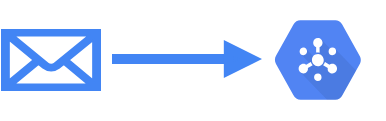 <mxfile version="17.4.2" type="device" pages="2"><diagram id="k0Olx4ltITtgxryDz7Cr" name="icon"><mxGraphModel dx="1566" dy="891" grid="1" gridSize="10" guides="1" tooltips="1" connect="1" arrows="1" fold="1" page="1" pageScale="1" pageWidth="300" pageHeight="300" math="0" shadow="0"><root><mxCell id="0"/><mxCell id="1" parent="0"/><mxCell id="OseqsTYRTKR64DqZ0O-i-8" value="" style="endArrow=block;html=1;rounded=0;strokeWidth=5;endFill=1;strokeColor=#4285F4;" parent="1" edge="1"><mxGeometry width="50" height="50" relative="1" as="geometry"><mxPoint x="100" y="134.5" as="sourcePoint"/><mxPoint x="175" y="134.5" as="targetPoint"/></mxGeometry></mxCell><mxCell id="OseqsTYRTKR64DqZ0O-i-15" value="" style="shape=mxgraph.signs.tech.mail;html=1;pointerEvents=1;fillColor=#4285F4;strokeColor=#4285F4;verticalLabelPosition=bottom;verticalAlign=top;align=center;fontColor=#66B2FF;" parent="1" vertex="1"><mxGeometry x="45" y="120" width="49" height="30" as="geometry"/></mxCell><mxCell id="GFAwuNxBrQhppFmSWF9p-1" value="" style="sketch=0;html=1;fillColor=#5184F3;strokeColor=none;verticalAlign=top;labelPosition=center;verticalLabelPosition=bottom;align=center;spacingTop=-6;fontSize=11;fontStyle=1;fontColor=#999999;shape=mxgraph.gcp2.hexIcon;prIcon=cloud_pubsub" vertex="1" parent="1"><mxGeometry x="170" y="105.75" width="66" height="58.5" as="geometry"/></mxCell></root></mxGraphModel></diagram><diagram id="zMPq7aujsxYJMX_WqC-C" name="flow"><mxGraphModel dx="1276" dy="1054" grid="1" gridSize="10" guides="1" tooltips="1" connect="1" arrows="1" fold="1" page="1" pageScale="1" pageWidth="1100" pageHeight="850" math="0" shadow="0"><root><mxCell id="M1sCfE3gzL6uYnUX9_xp-0"/><mxCell id="M1sCfE3gzL6uYnUX9_xp-1" parent="M1sCfE3gzL6uYnUX9_xp-0"/><mxCell id="rLaA8dZri9tpP_nyw9uK-10" value="" style="endArrow=block;html=1;rounded=0;strokeWidth=2;endFill=1;strokeColor=#4285F4;entryX=0;entryY=0.5;entryDx=0;entryDy=0;exitX=1;exitY=0.5;exitDx=0;exitDy=0;" parent="M1sCfE3gzL6uYnUX9_xp-1" source="z0QxJc3TAkPYBt8bKQN4-10" target="z0QxJc3TAkPYBt8bKQN4-13" edge="1"><mxGeometry width="50" height="50" relative="1" as="geometry"><mxPoint x="420" y="313" as="sourcePoint"/><mxPoint x="540" y="313" as="targetPoint"/></mxGeometry></mxCell><mxCell id="z0QxJc3TAkPYBt8bKQN4-1" value="has new message?" style="text;html=1;align=center;verticalAlign=middle;resizable=0;points=[];autosize=1;strokeColor=none;fillColor=none;" vertex="1" parent="M1sCfE3gzL6uYnUX9_xp-1"><mxGeometry x="200" y="190" width="120" height="20" as="geometry"/></mxCell><mxCell id="z0QxJc3TAkPYBt8bKQN4-4" value="copy to Pub/Sub" style="text;html=1;align=center;verticalAlign=middle;resizable=0;points=[];autosize=1;strokeColor=none;fillColor=none;" vertex="1" parent="M1sCfE3gzL6uYnUX9_xp-1"><mxGeometry x="510" y="230" width="100" height="20" as="geometry"/></mxCell><mxCell id="z0QxJc3TAkPYBt8bKQN4-13" value="" style="strokeColor=#dddddd;shadow=1;strokeWidth=1;rounded=1;absoluteArcSize=1;arcSize=2;fontColor=#000000;" vertex="1" parent="M1sCfE3gzL6uYnUX9_xp-1"><mxGeometry x="600" y="280" width="150" height="60" as="geometry"/></mxCell><mxCell id="z0QxJc3TAkPYBt8bKQN4-14" value="&lt;font color=&quot;#000000&quot;&gt;Cloud&lt;br&gt;Pub/Sub&lt;/font&gt;" style="sketch=0;dashed=0;connectable=0;html=1;fillColor=#5184F3;strokeColor=none;shape=mxgraph.gcp2.hexIcon;prIcon=cloud_pubsub;part=1;labelPosition=right;verticalLabelPosition=middle;align=left;verticalAlign=middle;spacingLeft=5;fontColor=#999999;fontSize=12;" vertex="1" parent="z0QxJc3TAkPYBt8bKQN4-13"><mxGeometry y="0.5" width="44" height="39" relative="1" as="geometry"><mxPoint x="5" y="-19.5" as="offset"/></mxGeometry></mxCell><mxCell id="z0QxJc3TAkPYBt8bKQN4-16" value="" style="group" vertex="1" connectable="0" parent="M1sCfE3gzL6uYnUX9_xp-1"><mxGeometry x="320" y="180" width="150" height="60" as="geometry"/></mxCell><mxCell id="z0QxJc3TAkPYBt8bKQN4-10" value="" style="strokeColor=#dddddd;shadow=1;strokeWidth=1;rounded=1;absoluteArcSize=1;arcSize=2;fontColor=#000000;" vertex="1" parent="z0QxJc3TAkPYBt8bKQN4-16"><mxGeometry width="150" height="60" as="geometry"/></mxCell><mxCell id="z0QxJc3TAkPYBt8bKQN4-12" value="" style="shape=mxgraph.signs.tech.mail;html=1;pointerEvents=1;fillColor=#4285F4;strokeColor=#4285F4;verticalLabelPosition=bottom;verticalAlign=top;align=center;fontColor=#66B2FF;strokeWidth=0;" vertex="1" parent="z0QxJc3TAkPYBt8bKQN4-16"><mxGeometry x="20" y="20" width="30" height="20" as="geometry"/></mxCell><mxCell id="z0QxJc3TAkPYBt8bKQN4-15" value="Inbox" style="text;html=1;align=center;verticalAlign=middle;resizable=0;points=[];autosize=1;strokeColor=none;fillColor=none;" vertex="1" parent="z0QxJc3TAkPYBt8bKQN4-16"><mxGeometry x="60" y="20" width="40" height="20" as="geometry"/></mxCell><mxCell id="z0QxJc3TAkPYBt8bKQN4-17" value="" style="group" vertex="1" connectable="0" parent="M1sCfE3gzL6uYnUX9_xp-1"><mxGeometry x="40" y="180" width="150" height="60" as="geometry"/></mxCell><mxCell id="z0QxJc3TAkPYBt8bKQN4-18" value="" style="strokeColor=#dddddd;shadow=1;strokeWidth=1;rounded=1;absoluteArcSize=1;arcSize=2;fontColor=#000000;" vertex="1" parent="z0QxJc3TAkPYBt8bKQN4-17"><mxGeometry width="150" height="60" as="geometry"/></mxCell><mxCell id="z0QxJc3TAkPYBt8bKQN4-20" value="app poller" style="text;html=1;align=center;verticalAlign=middle;resizable=0;points=[];autosize=1;strokeColor=none;fillColor=none;" vertex="1" parent="z0QxJc3TAkPYBt8bKQN4-17"><mxGeometry x="45" y="20" width="70" height="20" as="geometry"/></mxCell><mxCell id="z0QxJc3TAkPYBt8bKQN4-21" value="" style="sketch=0;html=1;aspect=fixed;strokeColor=none;shadow=0;align=center;verticalAlign=top;fillColor=#3B8DF1;shape=mxgraph.gcp2.gear;fontColor=#000000;" vertex="1" parent="z0QxJc3TAkPYBt8bKQN4-17"><mxGeometry x="15" y="15" width="30" height="30" as="geometry"/></mxCell><mxCell id="z0QxJc3TAkPYBt8bKQN4-23" value="&lt;meta charset=&quot;utf-8&quot;&gt;&lt;span style=&quot;color: rgb(0, 0, 0); font-family: helvetica; font-size: 12px; font-style: normal; font-weight: 400; letter-spacing: normal; text-align: center; text-indent: 0px; text-transform: none; word-spacing: 0px; background-color: rgb(248, 249, 250); display: inline; float: none;&quot;&gt;On schedule check for new messages &amp;amp; move to Pub/Sub&lt;/span&gt;" style="text;whiteSpace=wrap;html=1;fontColor=#000000;" vertex="1" parent="M1sCfE3gzL6uYnUX9_xp-1"><mxGeometry x="40" y="245" width="179" height="38" as="geometry"/></mxCell><mxCell id="z0QxJc3TAkPYBt8bKQN4-25" value="" style="strokeColor=#dddddd;shadow=1;strokeWidth=1;rounded=1;absoluteArcSize=1;arcSize=2;fontColor=#000000;" vertex="1" parent="M1sCfE3gzL6uYnUX9_xp-1"><mxGeometry x="415.5" y="400" width="149" height="60" as="geometry"/></mxCell><mxCell id="z0QxJc3TAkPYBt8bKQN4-26" value="&lt;font color=&quot;#000000&quot;&gt;Cloud&lt;br&gt;Function&lt;/font&gt;" style="sketch=0;dashed=0;connectable=0;html=1;fillColor=#5184F3;strokeColor=none;shape=mxgraph.gcp2.hexIcon;prIcon=cloud_functions;part=1;labelPosition=right;verticalLabelPosition=middle;align=left;verticalAlign=middle;spacingLeft=5;fontColor=#999999;fontSize=12;" vertex="1" parent="z0QxJc3TAkPYBt8bKQN4-25"><mxGeometry y="0.5" width="44" height="39" relative="1" as="geometry"><mxPoint x="5" y="-19.5" as="offset"/></mxGeometry></mxCell><mxCell id="z0QxJc3TAkPYBt8bKQN4-31" value="" style="strokeColor=#dddddd;shadow=1;strokeWidth=1;rounded=1;absoluteArcSize=1;arcSize=2;fontColor=#000000;" vertex="1" parent="M1sCfE3gzL6uYnUX9_xp-1"><mxGeometry x="880" y="180" width="149" height="60" as="geometry"/></mxCell><mxCell id="z0QxJc3TAkPYBt8bKQN4-32" value="&lt;font color=&quot;#000000&quot;&gt;Cloud&lt;br&gt;Function&lt;/font&gt;" style="sketch=0;dashed=0;connectable=0;html=1;fillColor=#5184F3;strokeColor=none;shape=mxgraph.gcp2.hexIcon;prIcon=cloud_functions;part=1;labelPosition=right;verticalLabelPosition=middle;align=left;verticalAlign=middle;spacingLeft=5;fontColor=#999999;fontSize=12;" vertex="1" parent="z0QxJc3TAkPYBt8bKQN4-31"><mxGeometry y="0.5" width="44" height="39" relative="1" as="geometry"><mxPoint x="5" y="-19.5" as="offset"/></mxGeometry></mxCell><mxCell id="z0QxJc3TAkPYBt8bKQN4-34" value="archive message in inbox" style="text;html=1;align=center;verticalAlign=middle;resizable=0;points=[];autosize=1;strokeColor=none;fillColor=none;" vertex="1" parent="M1sCfE3gzL6uYnUX9_xp-1"><mxGeometry x="880" y="245" width="150" height="20" as="geometry"/></mxCell><mxCell id="z0QxJc3TAkPYBt8bKQN4-35" value="add to ZenDesk" style="text;html=1;align=center;verticalAlign=middle;resizable=0;points=[];autosize=1;strokeColor=none;fillColor=none;" vertex="1" parent="M1sCfE3gzL6uYnUX9_xp-1"><mxGeometry x="680" y="440" width="100" height="20" as="geometry"/></mxCell><mxCell id="z0QxJc3TAkPYBt8bKQN4-36" value="" style="endArrow=block;html=1;rounded=0;strokeWidth=2;endFill=1;strokeColor=#4285F4;entryX=0;entryY=0.5;entryDx=0;entryDy=0;exitX=1;exitY=0.5;exitDx=0;exitDy=0;" edge="1" parent="M1sCfE3gzL6uYnUX9_xp-1" source="z0QxJc3TAkPYBt8bKQN4-18" target="z0QxJc3TAkPYBt8bKQN4-10"><mxGeometry width="50" height="50" relative="1" as="geometry"><mxPoint x="240" y="270" as="sourcePoint"/><mxPoint x="306" y="373" as="targetPoint"/></mxGeometry></mxCell><mxCell id="z0QxJc3TAkPYBt8bKQN4-39" value="" style="endArrow=block;html=1;rounded=0;strokeWidth=2;endFill=1;strokeColor=#4285F4;entryX=0.879;entryY=-0.033;entryDx=0;entryDy=0;exitX=0.25;exitY=1;exitDx=0;exitDy=0;entryPerimeter=0;" edge="1" parent="M1sCfE3gzL6uYnUX9_xp-1" source="z0QxJc3TAkPYBt8bKQN4-13" target="z0QxJc3TAkPYBt8bKQN4-25"><mxGeometry width="50" height="50" relative="1" as="geometry"><mxPoint x="410" y="435" as="sourcePoint"/><mxPoint x="370" y="395" as="targetPoint"/></mxGeometry></mxCell><mxCell id="z0QxJc3TAkPYBt8bKQN4-40" value="trigger CF" style="text;html=1;align=center;verticalAlign=middle;resizable=0;points=[];autosize=1;strokeColor=none;fillColor=none;" vertex="1" parent="M1sCfE3gzL6uYnUX9_xp-1"><mxGeometry x="770" y="230" width="70" height="20" as="geometry"/></mxCell><mxCell id="z0QxJc3TAkPYBt8bKQN4-41" value="ticket matches to ZD ticket" style="text;html=1;align=center;verticalAlign=middle;resizable=0;points=[];autosize=1;strokeColor=none;fillColor=none;" vertex="1" parent="M1sCfE3gzL6uYnUX9_xp-1"><mxGeometry x="410" y="460" width="160" height="20" as="geometry"/></mxCell><mxCell id="z0QxJc3TAkPYBt8bKQN4-42" value="" style="endArrow=block;html=1;rounded=0;strokeWidth=2;endFill=1;strokeColor=#4285F4;entryX=0;entryY=0.5;entryDx=0;entryDy=0;exitX=1;exitY=0.5;exitDx=0;exitDy=0;" edge="1" parent="M1sCfE3gzL6uYnUX9_xp-1" source="z0QxJc3TAkPYBt8bKQN4-13" target="z0QxJc3TAkPYBt8bKQN4-31"><mxGeometry width="50" height="50" relative="1" as="geometry"><mxPoint x="160" y="690" as="sourcePoint"/><mxPoint x="290" y="690" as="targetPoint"/></mxGeometry></mxCell><mxCell id="z0QxJc3TAkPYBt8bKQN4-44" value="" style="endArrow=block;html=1;rounded=0;strokeWidth=2;endFill=1;strokeColor=#4285F4;exitX=1;exitY=0.5;exitDx=0;exitDy=0;entryX=-0.02;entryY=0.5;entryDx=0;entryDy=0;entryPerimeter=0;" edge="1" parent="M1sCfE3gzL6uYnUX9_xp-1" source="z0QxJc3TAkPYBt8bKQN4-25" target="z0QxJc3TAkPYBt8bKQN4-35"><mxGeometry width="50" height="50" relative="1" as="geometry"><mxPoint x="575.5" y="440" as="sourcePoint"/><mxPoint x="695.5" y="430" as="targetPoint"/></mxGeometry></mxCell><mxCell id="z0QxJc3TAkPYBt8bKQN4-45" value="yes" style="text;html=1;align=center;verticalAlign=middle;resizable=0;points=[];autosize=1;strokeColor=none;fillColor=none;" vertex="1" parent="M1sCfE3gzL6uYnUX9_xp-1"><mxGeometry x="625.5" y="420" width="30" height="20" as="geometry"/></mxCell><mxCell id="z0QxJc3TAkPYBt8bKQN4-46" value="" style="endArrow=block;html=1;rounded=0;strokeWidth=2;endFill=1;strokeColor=#4285F4;exitX=1;exitY=0.75;exitDx=0;exitDy=0;entryX=0.466;entryY=0;entryDx=0;entryDy=0;entryPerimeter=0;" edge="1" parent="M1sCfE3gzL6uYnUX9_xp-1" source="z0QxJc3TAkPYBt8bKQN4-25" target="z0QxJc3TAkPYBt8bKQN4-50"><mxGeometry width="50" height="50" relative="1" as="geometry"><mxPoint x="574.5" y="440" as="sourcePoint"/><mxPoint x="632.75" y="520" as="targetPoint"/></mxGeometry></mxCell><mxCell id="z0QxJc3TAkPYBt8bKQN4-47" value="no" style="text;html=1;align=center;verticalAlign=middle;resizable=0;points=[];autosize=1;strokeColor=none;fillColor=none;" vertex="1" parent="M1sCfE3gzL6uYnUX9_xp-1"><mxGeometry x="570" y="480" width="30" height="20" as="geometry"/></mxCell><mxCell id="z0QxJc3TAkPYBt8bKQN4-50" value="log &amp;amp; purge" style="text;html=1;align=center;verticalAlign=middle;resizable=0;points=[];autosize=1;strokeColor=none;fillColor=none;" vertex="1" parent="M1sCfE3gzL6uYnUX9_xp-1"><mxGeometry x="585.5" y="510" width="80" height="20" as="geometry"/></mxCell><mxCell id="z0QxJc3TAkPYBt8bKQN4-56" value="note: app poller could be replaced; end result is that the email message pushes to Pub/Sub for processing." style="shape=note;strokeWidth=2;fontSize=12;size=20;whiteSpace=wrap;html=1;fillColor=#fff2cc;strokeColor=#d6b656;fontColor=#000000;horizontal=1;" vertex="1" parent="M1sCfE3gzL6uYnUX9_xp-1"><mxGeometry x="50" y="310" width="200" height="80" as="geometry"/></mxCell></root></mxGraphModel></diagram></mxfile>